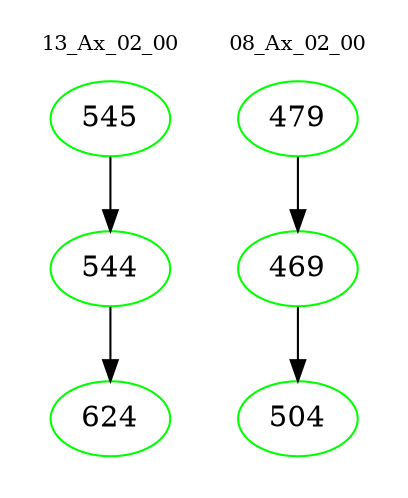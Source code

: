 digraph{
subgraph cluster_0 {
color = white
label = "13_Ax_02_00";
fontsize=10;
T0_545 [label="545", color="green"]
T0_545 -> T0_544 [color="black"]
T0_544 [label="544", color="green"]
T0_544 -> T0_624 [color="black"]
T0_624 [label="624", color="green"]
}
subgraph cluster_1 {
color = white
label = "08_Ax_02_00";
fontsize=10;
T1_479 [label="479", color="green"]
T1_479 -> T1_469 [color="black"]
T1_469 [label="469", color="green"]
T1_469 -> T1_504 [color="black"]
T1_504 [label="504", color="green"]
}
}
